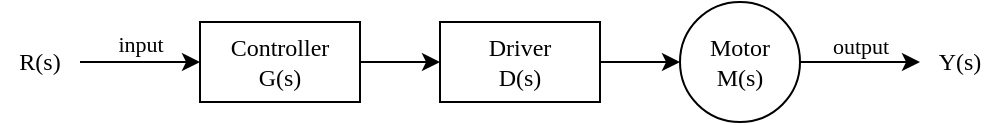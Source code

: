 <mxfile version="24.4.6" type="device">
  <diagram name="Side-1" id="hIDSkNg_BTb7kJ9Grw0A">
    <mxGraphModel dx="724" dy="365" grid="1" gridSize="10" guides="1" tooltips="1" connect="1" arrows="1" fold="1" page="1" pageScale="1" pageWidth="500" pageHeight="100" math="0" shadow="0">
      <root>
        <mxCell id="0" />
        <mxCell id="1" parent="0" />
        <mxCell id="Uee_9gHTmNSp_vXNz4nx-7" value="" style="edgeStyle=orthogonalEdgeStyle;rounded=0;orthogonalLoop=1;jettySize=auto;html=1;" parent="1" source="Uee_9gHTmNSp_vXNz4nx-4" target="Uee_9gHTmNSp_vXNz4nx-5" edge="1">
          <mxGeometry relative="1" as="geometry" />
        </mxCell>
        <mxCell id="j6CxxPimHUUb-ZW2wpfQ-2" value="input" style="edgeStyle=orthogonalEdgeStyle;rounded=0;orthogonalLoop=1;jettySize=auto;html=1;startArrow=classic;startFill=1;endArrow=none;endFill=0;labelPosition=center;verticalLabelPosition=top;align=center;verticalAlign=bottom;fontFamily=Times New Roman;" parent="1" source="Uee_9gHTmNSp_vXNz4nx-4" edge="1">
          <mxGeometry relative="1" as="geometry">
            <mxPoint x="40" y="50" as="targetPoint" />
          </mxGeometry>
        </mxCell>
        <mxCell id="Uee_9gHTmNSp_vXNz4nx-4" value="&lt;div&gt;&lt;font face=&quot;Times New Roman&quot;&gt;Controller&lt;/font&gt;&lt;/div&gt;&lt;div&gt;&lt;font face=&quot;TJAhmVbfUzgkRqAvVLZI&quot;&gt;G(s)&lt;br&gt;&lt;/font&gt;&lt;/div&gt;" style="rounded=0;whiteSpace=wrap;html=1;" parent="1" vertex="1">
          <mxGeometry x="100" y="30" width="80" height="40" as="geometry" />
        </mxCell>
        <mxCell id="Uee_9gHTmNSp_vXNz4nx-8" value="" style="edgeStyle=orthogonalEdgeStyle;rounded=0;orthogonalLoop=1;jettySize=auto;html=1;" parent="1" source="Uee_9gHTmNSp_vXNz4nx-5" target="Uee_9gHTmNSp_vXNz4nx-6" edge="1">
          <mxGeometry relative="1" as="geometry" />
        </mxCell>
        <mxCell id="Uee_9gHTmNSp_vXNz4nx-5" value="&lt;div&gt;&lt;font face=&quot;Times New Roman&quot;&gt;Driver&lt;/font&gt;&lt;/div&gt;&lt;div&gt;&lt;font face=&quot;wIsEvMo3P5iUJzv_kKY8&quot;&gt;D(s)&lt;br&gt;&lt;/font&gt;&lt;/div&gt;" style="rounded=0;whiteSpace=wrap;html=1;" parent="1" vertex="1">
          <mxGeometry x="220" y="30" width="80" height="40" as="geometry" />
        </mxCell>
        <mxCell id="j6CxxPimHUUb-ZW2wpfQ-1" value="output" style="edgeStyle=orthogonalEdgeStyle;rounded=0;orthogonalLoop=1;jettySize=auto;html=1;labelPosition=center;verticalLabelPosition=top;align=center;verticalAlign=bottom;fontFamily=Times New Roman;" parent="1" source="Uee_9gHTmNSp_vXNz4nx-6" edge="1">
          <mxGeometry relative="1" as="geometry">
            <mxPoint x="460" y="50" as="targetPoint" />
          </mxGeometry>
        </mxCell>
        <mxCell id="Uee_9gHTmNSp_vXNz4nx-6" value="&lt;div&gt;&lt;font face=&quot;Times New Roman&quot;&gt;Motor&lt;/font&gt;&lt;/div&gt;&lt;div&gt;&lt;font face=&quot;Times New Roman&quot;&gt;M(s)&lt;/font&gt;&lt;/div&gt;" style="ellipse;whiteSpace=wrap;html=1;aspect=fixed;" parent="1" vertex="1">
          <mxGeometry x="340" y="20" width="60" height="60" as="geometry" />
        </mxCell>
        <mxCell id="yDXenNYNZHV1MSUapCnO-1" value="&lt;font face=&quot;Times New Roman&quot;&gt;R(s)&lt;/font&gt;" style="text;html=1;align=center;verticalAlign=middle;whiteSpace=wrap;rounded=0;" vertex="1" parent="1">
          <mxGeometry y="35" width="40" height="30" as="geometry" />
        </mxCell>
        <mxCell id="yDXenNYNZHV1MSUapCnO-2" value="&lt;font face=&quot;Times New Roman&quot;&gt;Y(s)&lt;/font&gt;" style="text;html=1;align=center;verticalAlign=middle;whiteSpace=wrap;rounded=0;" vertex="1" parent="1">
          <mxGeometry x="460" y="35" width="40" height="30" as="geometry" />
        </mxCell>
      </root>
    </mxGraphModel>
  </diagram>
</mxfile>
